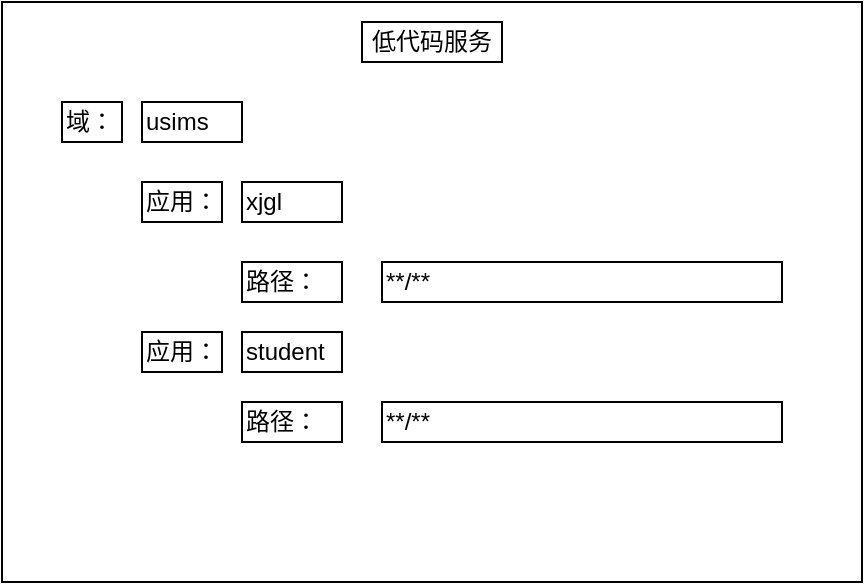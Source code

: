 <mxfile version="24.5.4" type="github">
  <diagram name="第 1 页" id="3CNT_n8_xedpkPyEsT_4">
    <mxGraphModel dx="1434" dy="761" grid="1" gridSize="10" guides="1" tooltips="1" connect="1" arrows="1" fold="1" page="1" pageScale="1" pageWidth="3300" pageHeight="4681" math="0" shadow="0">
      <root>
        <mxCell id="0" />
        <mxCell id="1" parent="0" />
        <mxCell id="fUwTUBrXmUmAVzIqWHVz-3" value="" style="rounded=0;whiteSpace=wrap;html=1;" vertex="1" parent="1">
          <mxGeometry x="710" y="130" width="430" height="290" as="geometry" />
        </mxCell>
        <mxCell id="fUwTUBrXmUmAVzIqWHVz-4" value="低代码服务" style="rounded=0;whiteSpace=wrap;html=1;" vertex="1" parent="1">
          <mxGeometry x="890" y="140" width="70" height="20" as="geometry" />
        </mxCell>
        <mxCell id="fUwTUBrXmUmAVzIqWHVz-7" value="路径：" style="rounded=0;whiteSpace=wrap;html=1;align=left;" vertex="1" parent="1">
          <mxGeometry x="830" y="260" width="50" height="20" as="geometry" />
        </mxCell>
        <mxCell id="fUwTUBrXmUmAVzIqWHVz-8" value="**/**" style="rounded=0;whiteSpace=wrap;html=1;align=left;" vertex="1" parent="1">
          <mxGeometry x="900" y="260" width="200" height="20" as="geometry" />
        </mxCell>
        <mxCell id="fUwTUBrXmUmAVzIqWHVz-10" value="域：" style="rounded=0;whiteSpace=wrap;html=1;align=left;" vertex="1" parent="1">
          <mxGeometry x="740" y="180" width="30" height="20" as="geometry" />
        </mxCell>
        <mxCell id="fUwTUBrXmUmAVzIqWHVz-11" value="usims" style="rounded=0;whiteSpace=wrap;html=1;align=left;" vertex="1" parent="1">
          <mxGeometry x="780" y="180" width="50" height="20" as="geometry" />
        </mxCell>
        <mxCell id="fUwTUBrXmUmAVzIqWHVz-12" value="应用：" style="rounded=0;whiteSpace=wrap;html=1;align=left;" vertex="1" parent="1">
          <mxGeometry x="780" y="220" width="40" height="20" as="geometry" />
        </mxCell>
        <mxCell id="fUwTUBrXmUmAVzIqWHVz-14" value="xjgl" style="rounded=0;whiteSpace=wrap;html=1;align=left;" vertex="1" parent="1">
          <mxGeometry x="830" y="220" width="50" height="20" as="geometry" />
        </mxCell>
        <mxCell id="fUwTUBrXmUmAVzIqWHVz-15" value="应用：" style="rounded=0;whiteSpace=wrap;html=1;align=left;" vertex="1" parent="1">
          <mxGeometry x="780" y="295" width="40" height="20" as="geometry" />
        </mxCell>
        <mxCell id="fUwTUBrXmUmAVzIqWHVz-16" value="student" style="rounded=0;whiteSpace=wrap;html=1;align=left;" vertex="1" parent="1">
          <mxGeometry x="830" y="295" width="50" height="20" as="geometry" />
        </mxCell>
        <mxCell id="fUwTUBrXmUmAVzIqWHVz-17" value="路径：" style="rounded=0;whiteSpace=wrap;html=1;align=left;" vertex="1" parent="1">
          <mxGeometry x="830" y="330" width="50" height="20" as="geometry" />
        </mxCell>
        <mxCell id="fUwTUBrXmUmAVzIqWHVz-18" value="**/**" style="rounded=0;whiteSpace=wrap;html=1;align=left;" vertex="1" parent="1">
          <mxGeometry x="900" y="330" width="200" height="20" as="geometry" />
        </mxCell>
      </root>
    </mxGraphModel>
  </diagram>
</mxfile>
